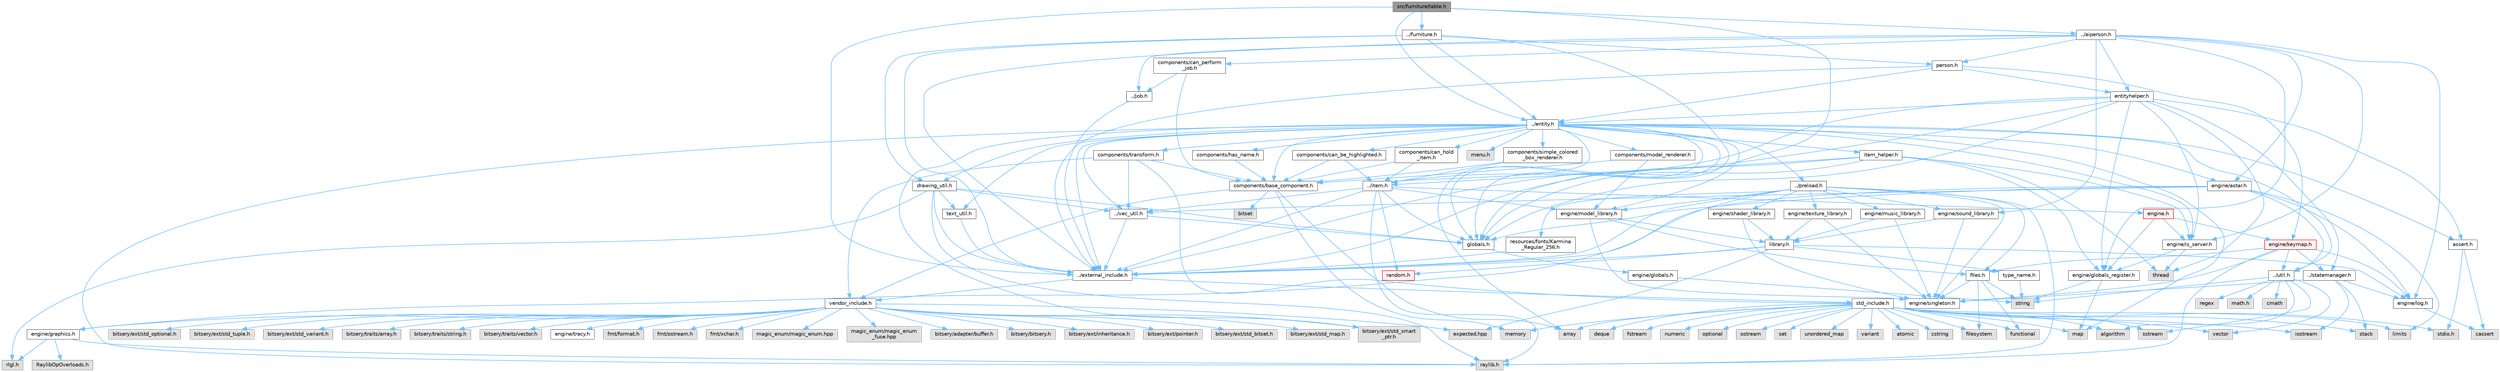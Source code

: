 digraph "src/furniture/table.h"
{
 // LATEX_PDF_SIZE
  bgcolor="transparent";
  edge [fontname=Helvetica,fontsize=10,labelfontname=Helvetica,labelfontsize=10];
  node [fontname=Helvetica,fontsize=10,shape=box,height=0.2,width=0.4];
  Node1 [label="src/furniture/table.h",height=0.2,width=0.4,color="gray40", fillcolor="grey60", style="filled", fontcolor="black",tooltip=" "];
  Node1 -> Node2 [color="steelblue1",style="solid"];
  Node2 [label="../external_include.h",height=0.2,width=0.4,color="grey40", fillcolor="white", style="filled",URL="$d7/daf/external__include_8h.html",tooltip=" "];
  Node2 -> Node3 [color="steelblue1",style="solid"];
  Node3 [label="std_include.h",height=0.2,width=0.4,color="grey40", fillcolor="white", style="filled",URL="$d4/dae/std__include_8h.html",tooltip=" "];
  Node3 -> Node4 [color="steelblue1",style="solid"];
  Node4 [label="stdio.h",height=0.2,width=0.4,color="grey60", fillcolor="#E0E0E0", style="filled",tooltip=" "];
  Node3 -> Node5 [color="steelblue1",style="solid"];
  Node5 [label="algorithm",height=0.2,width=0.4,color="grey60", fillcolor="#E0E0E0", style="filled",tooltip=" "];
  Node3 -> Node6 [color="steelblue1",style="solid"];
  Node6 [label="array",height=0.2,width=0.4,color="grey60", fillcolor="#E0E0E0", style="filled",tooltip=" "];
  Node3 -> Node7 [color="steelblue1",style="solid"];
  Node7 [label="atomic",height=0.2,width=0.4,color="grey60", fillcolor="#E0E0E0", style="filled",tooltip=" "];
  Node3 -> Node8 [color="steelblue1",style="solid"];
  Node8 [label="cstring",height=0.2,width=0.4,color="grey60", fillcolor="#E0E0E0", style="filled",tooltip=" "];
  Node3 -> Node9 [color="steelblue1",style="solid"];
  Node9 [label="deque",height=0.2,width=0.4,color="grey60", fillcolor="#E0E0E0", style="filled",tooltip=" "];
  Node3 -> Node10 [color="steelblue1",style="solid"];
  Node10 [label="filesystem",height=0.2,width=0.4,color="grey60", fillcolor="#E0E0E0", style="filled",tooltip=" "];
  Node3 -> Node11 [color="steelblue1",style="solid"];
  Node11 [label="fstream",height=0.2,width=0.4,color="grey60", fillcolor="#E0E0E0", style="filled",tooltip=" "];
  Node3 -> Node12 [color="steelblue1",style="solid"];
  Node12 [label="functional",height=0.2,width=0.4,color="grey60", fillcolor="#E0E0E0", style="filled",tooltip=" "];
  Node3 -> Node13 [color="steelblue1",style="solid"];
  Node13 [label="iostream",height=0.2,width=0.4,color="grey60", fillcolor="#E0E0E0", style="filled",tooltip=" "];
  Node3 -> Node14 [color="steelblue1",style="solid"];
  Node14 [label="limits",height=0.2,width=0.4,color="grey60", fillcolor="#E0E0E0", style="filled",tooltip=" "];
  Node3 -> Node15 [color="steelblue1",style="solid"];
  Node15 [label="map",height=0.2,width=0.4,color="grey60", fillcolor="#E0E0E0", style="filled",tooltip=" "];
  Node3 -> Node16 [color="steelblue1",style="solid"];
  Node16 [label="memory",height=0.2,width=0.4,color="grey60", fillcolor="#E0E0E0", style="filled",tooltip=" "];
  Node3 -> Node17 [color="steelblue1",style="solid"];
  Node17 [label="numeric",height=0.2,width=0.4,color="grey60", fillcolor="#E0E0E0", style="filled",tooltip=" "];
  Node3 -> Node18 [color="steelblue1",style="solid"];
  Node18 [label="optional",height=0.2,width=0.4,color="grey60", fillcolor="#E0E0E0", style="filled",tooltip=" "];
  Node3 -> Node19 [color="steelblue1",style="solid"];
  Node19 [label="ostream",height=0.2,width=0.4,color="grey60", fillcolor="#E0E0E0", style="filled",tooltip=" "];
  Node3 -> Node20 [color="steelblue1",style="solid"];
  Node20 [label="set",height=0.2,width=0.4,color="grey60", fillcolor="#E0E0E0", style="filled",tooltip=" "];
  Node3 -> Node21 [color="steelblue1",style="solid"];
  Node21 [label="sstream",height=0.2,width=0.4,color="grey60", fillcolor="#E0E0E0", style="filled",tooltip=" "];
  Node3 -> Node22 [color="steelblue1",style="solid"];
  Node22 [label="stack",height=0.2,width=0.4,color="grey60", fillcolor="#E0E0E0", style="filled",tooltip=" "];
  Node3 -> Node23 [color="steelblue1",style="solid"];
  Node23 [label="unordered_map",height=0.2,width=0.4,color="grey60", fillcolor="#E0E0E0", style="filled",tooltip=" "];
  Node3 -> Node24 [color="steelblue1",style="solid"];
  Node24 [label="variant",height=0.2,width=0.4,color="grey60", fillcolor="#E0E0E0", style="filled",tooltip=" "];
  Node3 -> Node25 [color="steelblue1",style="solid"];
  Node25 [label="vector",height=0.2,width=0.4,color="grey60", fillcolor="#E0E0E0", style="filled",tooltip=" "];
  Node2 -> Node26 [color="steelblue1",style="solid"];
  Node26 [label="vendor_include.h",height=0.2,width=0.4,color="grey40", fillcolor="white", style="filled",URL="$d6/dba/vendor__include_8h.html",tooltip=" "];
  Node26 -> Node27 [color="steelblue1",style="solid"];
  Node27 [label="engine/graphics.h",height=0.2,width=0.4,color="grey40", fillcolor="white", style="filled",URL="$d7/d04/graphics_8h.html",tooltip=" "];
  Node27 -> Node28 [color="steelblue1",style="solid"];
  Node28 [label="raylib.h",height=0.2,width=0.4,color="grey60", fillcolor="#E0E0E0", style="filled",tooltip=" "];
  Node27 -> Node29 [color="steelblue1",style="solid"];
  Node29 [label="rlgl.h",height=0.2,width=0.4,color="grey60", fillcolor="#E0E0E0", style="filled",tooltip=" "];
  Node27 -> Node30 [color="steelblue1",style="solid"];
  Node30 [label="RaylibOpOverloads.h",height=0.2,width=0.4,color="grey60", fillcolor="#E0E0E0", style="filled",tooltip=" "];
  Node26 -> Node31 [color="steelblue1",style="solid"];
  Node31 [label="fmt/format.h",height=0.2,width=0.4,color="grey60", fillcolor="#E0E0E0", style="filled",tooltip=" "];
  Node26 -> Node32 [color="steelblue1",style="solid"];
  Node32 [label="fmt/ostream.h",height=0.2,width=0.4,color="grey60", fillcolor="#E0E0E0", style="filled",tooltip=" "];
  Node26 -> Node33 [color="steelblue1",style="solid"];
  Node33 [label="fmt/xchar.h",height=0.2,width=0.4,color="grey60", fillcolor="#E0E0E0", style="filled",tooltip=" "];
  Node26 -> Node34 [color="steelblue1",style="solid"];
  Node34 [label="expected.hpp",height=0.2,width=0.4,color="grey60", fillcolor="#E0E0E0", style="filled",tooltip=" "];
  Node26 -> Node35 [color="steelblue1",style="solid"];
  Node35 [label="magic_enum/magic_enum.hpp",height=0.2,width=0.4,color="grey60", fillcolor="#E0E0E0", style="filled",tooltip=" "];
  Node26 -> Node36 [color="steelblue1",style="solid"];
  Node36 [label="magic_enum/magic_enum\l_fuse.hpp",height=0.2,width=0.4,color="grey60", fillcolor="#E0E0E0", style="filled",tooltip=" "];
  Node26 -> Node37 [color="steelblue1",style="solid"];
  Node37 [label="bitsery/adapter/buffer.h",height=0.2,width=0.4,color="grey60", fillcolor="#E0E0E0", style="filled",tooltip=" "];
  Node26 -> Node38 [color="steelblue1",style="solid"];
  Node38 [label="bitsery/bitsery.h",height=0.2,width=0.4,color="grey60", fillcolor="#E0E0E0", style="filled",tooltip=" "];
  Node26 -> Node39 [color="steelblue1",style="solid"];
  Node39 [label="bitsery/ext/inheritance.h",height=0.2,width=0.4,color="grey60", fillcolor="#E0E0E0", style="filled",tooltip=" "];
  Node26 -> Node40 [color="steelblue1",style="solid"];
  Node40 [label="bitsery/ext/pointer.h",height=0.2,width=0.4,color="grey60", fillcolor="#E0E0E0", style="filled",tooltip=" "];
  Node26 -> Node41 [color="steelblue1",style="solid"];
  Node41 [label="bitsery/ext/std_bitset.h",height=0.2,width=0.4,color="grey60", fillcolor="#E0E0E0", style="filled",tooltip=" "];
  Node26 -> Node42 [color="steelblue1",style="solid"];
  Node42 [label="bitsery/ext/std_map.h",height=0.2,width=0.4,color="grey60", fillcolor="#E0E0E0", style="filled",tooltip=" "];
  Node26 -> Node43 [color="steelblue1",style="solid"];
  Node43 [label="bitsery/ext/std_optional.h",height=0.2,width=0.4,color="grey60", fillcolor="#E0E0E0", style="filled",tooltip=" "];
  Node26 -> Node44 [color="steelblue1",style="solid"];
  Node44 [label="bitsery/ext/std_smart\l_ptr.h",height=0.2,width=0.4,color="grey60", fillcolor="#E0E0E0", style="filled",tooltip=" "];
  Node26 -> Node45 [color="steelblue1",style="solid"];
  Node45 [label="bitsery/ext/std_tuple.h",height=0.2,width=0.4,color="grey60", fillcolor="#E0E0E0", style="filled",tooltip=" "];
  Node26 -> Node46 [color="steelblue1",style="solid"];
  Node46 [label="bitsery/ext/std_variant.h",height=0.2,width=0.4,color="grey60", fillcolor="#E0E0E0", style="filled",tooltip=" "];
  Node26 -> Node47 [color="steelblue1",style="solid"];
  Node47 [label="bitsery/traits/array.h",height=0.2,width=0.4,color="grey60", fillcolor="#E0E0E0", style="filled",tooltip=" "];
  Node26 -> Node48 [color="steelblue1",style="solid"];
  Node48 [label="bitsery/traits/string.h",height=0.2,width=0.4,color="grey60", fillcolor="#E0E0E0", style="filled",tooltip=" "];
  Node26 -> Node49 [color="steelblue1",style="solid"];
  Node49 [label="bitsery/traits/vector.h",height=0.2,width=0.4,color="grey60", fillcolor="#E0E0E0", style="filled",tooltip=" "];
  Node26 -> Node50 [color="steelblue1",style="solid"];
  Node50 [label="engine/tracy.h",height=0.2,width=0.4,color="grey40", fillcolor="white", style="filled",URL="$d6/d15/tracy_8h.html",tooltip=" "];
  Node1 -> Node51 [color="steelblue1",style="solid"];
  Node51 [label="../entity.h",height=0.2,width=0.4,color="grey40", fillcolor="white", style="filled",URL="$d8/d83/entity_8h.html",tooltip=" "];
  Node51 -> Node44 [color="steelblue1",style="solid"];
  Node51 -> Node52 [color="steelblue1",style="solid"];
  Node52 [label="components/base_component.h",height=0.2,width=0.4,color="grey40", fillcolor="white", style="filled",URL="$d5/dbb/base__component_8h.html",tooltip=" "];
  Node52 -> Node6 [color="steelblue1",style="solid"];
  Node52 -> Node53 [color="steelblue1",style="solid"];
  Node53 [label="bitset",height=0.2,width=0.4,color="grey60", fillcolor="#E0E0E0", style="filled",tooltip=" "];
  Node52 -> Node16 [color="steelblue1",style="solid"];
  Node52 -> Node26 [color="steelblue1",style="solid"];
  Node51 -> Node54 [color="steelblue1",style="solid"];
  Node54 [label="components/can_be_highlighted.h",height=0.2,width=0.4,color="grey40", fillcolor="white", style="filled",URL="$db/d75/can__be__highlighted_8h.html",tooltip=" "];
  Node54 -> Node55 [color="steelblue1",style="solid"];
  Node55 [label="../item.h",height=0.2,width=0.4,color="grey40", fillcolor="white", style="filled",URL="$df/d1f/item_8h.html",tooltip=" "];
  Node55 -> Node2 [color="steelblue1",style="solid"];
  Node55 -> Node56 [color="steelblue1",style="solid"];
  Node56 [label="engine.h",height=0.2,width=0.4,color="red", fillcolor="#FFF0F0", style="filled",URL="$d1/d55/engine_8h.html",tooltip=" "];
  Node56 -> Node63 [color="steelblue1",style="solid"];
  Node63 [label="engine/globals_register.h",height=0.2,width=0.4,color="grey40", fillcolor="white", style="filled",URL="$db/da1/globals__register_8h.html",tooltip=" "];
  Node63 -> Node15 [color="steelblue1",style="solid"];
  Node63 -> Node64 [color="steelblue1",style="solid"];
  Node64 [label="string",height=0.2,width=0.4,color="grey60", fillcolor="#E0E0E0", style="filled",tooltip=" "];
  Node56 -> Node65 [color="steelblue1",style="solid"];
  Node65 [label="engine/is_server.h",height=0.2,width=0.4,color="grey40", fillcolor="white", style="filled",URL="$d6/db9/is__server_8h.html",tooltip=" "];
  Node65 -> Node66 [color="steelblue1",style="solid"];
  Node66 [label="thread",height=0.2,width=0.4,color="grey60", fillcolor="#E0E0E0", style="filled",tooltip=" "];
  Node65 -> Node63 [color="steelblue1",style="solid"];
  Node56 -> Node67 [color="steelblue1",style="solid"];
  Node67 [label="engine/keymap.h",height=0.2,width=0.4,color="red", fillcolor="#FFF0F0", style="filled",URL="$da/d9a/keymap_8h.html",tooltip=" "];
  Node67 -> Node28 [color="steelblue1",style="solid"];
  Node67 -> Node69 [color="steelblue1",style="solid"];
  Node69 [label="../statemanager.h",height=0.2,width=0.4,color="grey40", fillcolor="white", style="filled",URL="$d2/d5f/statemanager_8h.html",tooltip=" "];
  Node69 -> Node13 [color="steelblue1",style="solid"];
  Node69 -> Node22 [color="steelblue1",style="solid"];
  Node69 -> Node70 [color="steelblue1",style="solid"];
  Node70 [label="engine/log.h",height=0.2,width=0.4,color="grey40", fillcolor="white", style="filled",URL="$d7/d7f/log_8h.html",tooltip=" "];
  Node70 -> Node71 [color="steelblue1",style="solid"];
  Node71 [label="cassert",height=0.2,width=0.4,color="grey60", fillcolor="#E0E0E0", style="filled",tooltip=" "];
  Node69 -> Node72 [color="steelblue1",style="solid"];
  Node72 [label="engine/singleton.h",height=0.2,width=0.4,color="grey40", fillcolor="white", style="filled",URL="$d4/d0b/singleton_8h.html",tooltip=" "];
  Node67 -> Node73 [color="steelblue1",style="solid"];
  Node73 [label="../util.h",height=0.2,width=0.4,color="grey40", fillcolor="white", style="filled",URL="$d8/d3c/util_8h.html",tooltip=" "];
  Node73 -> Node74 [color="steelblue1",style="solid"];
  Node74 [label="math.h",height=0.2,width=0.4,color="grey60", fillcolor="#E0E0E0", style="filled",tooltip=" "];
  Node73 -> Node5 [color="steelblue1",style="solid"];
  Node73 -> Node75 [color="steelblue1",style="solid"];
  Node75 [label="cmath",height=0.2,width=0.4,color="grey60", fillcolor="#E0E0E0", style="filled",tooltip=" "];
  Node73 -> Node76 [color="steelblue1",style="solid"];
  Node76 [label="regex",height=0.2,width=0.4,color="grey60", fillcolor="#E0E0E0", style="filled",tooltip=" "];
  Node73 -> Node21 [color="steelblue1",style="solid"];
  Node73 -> Node64 [color="steelblue1",style="solid"];
  Node73 -> Node25 [color="steelblue1",style="solid"];
  Node67 -> Node77 [color="steelblue1",style="solid"];
  Node77 [label="files.h",height=0.2,width=0.4,color="grey40", fillcolor="white", style="filled",URL="$dd/d20/files_8h.html",tooltip=" "];
  Node77 -> Node10 [color="steelblue1",style="solid"];
  Node77 -> Node12 [color="steelblue1",style="solid"];
  Node77 -> Node64 [color="steelblue1",style="solid"];
  Node77 -> Node72 [color="steelblue1",style="solid"];
  Node67 -> Node70 [color="steelblue1",style="solid"];
  Node67 -> Node72 [color="steelblue1",style="solid"];
  Node55 -> Node95 [color="steelblue1",style="solid"];
  Node95 [label="engine/model_library.h",height=0.2,width=0.4,color="grey40", fillcolor="white", style="filled",URL="$d0/dd0/model__library_8h.html",tooltip=" "];
  Node95 -> Node77 [color="steelblue1",style="solid"];
  Node95 -> Node96 [color="steelblue1",style="solid"];
  Node96 [label="library.h",height=0.2,width=0.4,color="grey40", fillcolor="white", style="filled",URL="$dd/d08/library_8h.html",tooltip=" "];
  Node96 -> Node2 [color="steelblue1",style="solid"];
  Node96 -> Node34 [color="steelblue1",style="solid"];
  Node96 -> Node70 [color="steelblue1",style="solid"];
  Node96 -> Node97 [color="steelblue1",style="solid"];
  Node97 [label="random.h",height=0.2,width=0.4,color="red", fillcolor="#FFF0F0", style="filled",URL="$d1/d79/random_8h.html",tooltip=" "];
  Node96 -> Node99 [color="steelblue1",style="solid"];
  Node99 [label="type_name.h",height=0.2,width=0.4,color="grey40", fillcolor="white", style="filled",URL="$d3/d31/type__name_8h.html",tooltip=" "];
  Node99 -> Node64 [color="steelblue1",style="solid"];
  Node95 -> Node72 [color="steelblue1",style="solid"];
  Node55 -> Node97 [color="steelblue1",style="solid"];
  Node55 -> Node86 [color="steelblue1",style="solid"];
  Node86 [label="globals.h",height=0.2,width=0.4,color="grey40", fillcolor="white", style="filled",URL="$d5/d87/globals_8h.html",tooltip=" "];
  Node86 -> Node87 [color="steelblue1",style="solid"];
  Node87 [label="engine/globals.h",height=0.2,width=0.4,color="grey40", fillcolor="white", style="filled",URL="$d4/df4/engine_2globals_8h.html",tooltip=" "];
  Node87 -> Node64 [color="steelblue1",style="solid"];
  Node55 -> Node28 [color="steelblue1",style="solid"];
  Node55 -> Node85 [color="steelblue1",style="solid"];
  Node85 [label="../vec_util.h",height=0.2,width=0.4,color="grey40", fillcolor="white", style="filled",URL="$d0/d3f/vec__util_8h.html",tooltip=" "];
  Node85 -> Node2 [color="steelblue1",style="solid"];
  Node85 -> Node86 [color="steelblue1",style="solid"];
  Node54 -> Node52 [color="steelblue1",style="solid"];
  Node51 -> Node108 [color="steelblue1",style="solid"];
  Node108 [label="components/can_hold\l_item.h",height=0.2,width=0.4,color="grey40", fillcolor="white", style="filled",URL="$dc/d28/can__hold__item_8h.html",tooltip=" "];
  Node108 -> Node55 [color="steelblue1",style="solid"];
  Node108 -> Node52 [color="steelblue1",style="solid"];
  Node51 -> Node109 [color="steelblue1",style="solid"];
  Node109 [label="components/has_name.h",height=0.2,width=0.4,color="grey40", fillcolor="white", style="filled",URL="$df/da4/has__name_8h.html",tooltip=" "];
  Node109 -> Node52 [color="steelblue1",style="solid"];
  Node51 -> Node110 [color="steelblue1",style="solid"];
  Node110 [label="components/model_renderer.h",height=0.2,width=0.4,color="grey40", fillcolor="white", style="filled",URL="$df/df8/model__renderer_8h.html",tooltip=" "];
  Node110 -> Node95 [color="steelblue1",style="solid"];
  Node110 -> Node52 [color="steelblue1",style="solid"];
  Node51 -> Node111 [color="steelblue1",style="solid"];
  Node111 [label="components/simple_colored\l_box_renderer.h",height=0.2,width=0.4,color="grey40", fillcolor="white", style="filled",URL="$d7/d5e/simple__colored__box__renderer_8h.html",tooltip=" "];
  Node111 -> Node55 [color="steelblue1",style="solid"];
  Node111 -> Node52 [color="steelblue1",style="solid"];
  Node51 -> Node112 [color="steelblue1",style="solid"];
  Node112 [label="components/transform.h",height=0.2,width=0.4,color="grey40", fillcolor="white", style="filled",URL="$d2/d80/transform_8h.html",tooltip=" "];
  Node112 -> Node3 [color="steelblue1",style="solid"];
  Node112 -> Node85 [color="steelblue1",style="solid"];
  Node112 -> Node26 [color="steelblue1",style="solid"];
  Node112 -> Node52 [color="steelblue1",style="solid"];
  Node51 -> Node88 [color="steelblue1",style="solid"];
  Node88 [label="assert.h",height=0.2,width=0.4,color="grey40", fillcolor="white", style="filled",URL="$dc/da7/assert_8h.html",tooltip=" "];
  Node88 -> Node4 [color="steelblue1",style="solid"];
  Node88 -> Node71 [color="steelblue1",style="solid"];
  Node51 -> Node2 [color="steelblue1",style="solid"];
  Node51 -> Node6 [color="steelblue1",style="solid"];
  Node51 -> Node15 [color="steelblue1",style="solid"];
  Node51 -> Node113 [color="steelblue1",style="solid"];
  Node113 [label="drawing_util.h",height=0.2,width=0.4,color="grey40", fillcolor="white", style="filled",URL="$df/db6/drawing__util_8h.html",tooltip=" "];
  Node113 -> Node2 [color="steelblue1",style="solid"];
  Node113 -> Node86 [color="steelblue1",style="solid"];
  Node113 -> Node28 [color="steelblue1",style="solid"];
  Node113 -> Node29 [color="steelblue1",style="solid"];
  Node113 -> Node114 [color="steelblue1",style="solid"];
  Node114 [label="text_util.h",height=0.2,width=0.4,color="grey40", fillcolor="white", style="filled",URL="$d4/d78/text__util_8h.html",tooltip=" "];
  Node114 -> Node2 [color="steelblue1",style="solid"];
  Node113 -> Node85 [color="steelblue1",style="solid"];
  Node51 -> Node115 [color="steelblue1",style="solid"];
  Node115 [label="engine/astar.h",height=0.2,width=0.4,color="grey40", fillcolor="white", style="filled",URL="$d8/d56/astar_8h.html",tooltip=" "];
  Node115 -> Node14 [color="steelblue1",style="solid"];
  Node115 -> Node2 [color="steelblue1",style="solid"];
  Node115 -> Node86 [color="steelblue1",style="solid"];
  Node115 -> Node73 [color="steelblue1",style="solid"];
  Node115 -> Node85 [color="steelblue1",style="solid"];
  Node115 -> Node70 [color="steelblue1",style="solid"];
  Node51 -> Node65 [color="steelblue1",style="solid"];
  Node51 -> Node95 [color="steelblue1",style="solid"];
  Node51 -> Node86 [color="steelblue1",style="solid"];
  Node51 -> Node55 [color="steelblue1",style="solid"];
  Node51 -> Node116 [color="steelblue1",style="solid"];
  Node116 [label="item_helper.h",height=0.2,width=0.4,color="grey40", fillcolor="white", style="filled",URL="$d0/d4e/item__helper_8h.html",tooltip=" "];
  Node116 -> Node66 [color="steelblue1",style="solid"];
  Node116 -> Node2 [color="steelblue1",style="solid"];
  Node116 -> Node63 [color="steelblue1",style="solid"];
  Node116 -> Node65 [color="steelblue1",style="solid"];
  Node116 -> Node86 [color="steelblue1",style="solid"];
  Node116 -> Node55 [color="steelblue1",style="solid"];
  Node51 -> Node117 [color="steelblue1",style="solid"];
  Node117 [label="menu.h",height=0.2,width=0.4,color="grey60", fillcolor="#E0E0E0", style="filled",tooltip=" "];
  Node51 -> Node94 [color="steelblue1",style="solid"];
  Node94 [label="../preload.h",height=0.2,width=0.4,color="grey40", fillcolor="white", style="filled",URL="$d5/d34/preload_8h.html",tooltip=" "];
  Node94 -> Node2 [color="steelblue1",style="solid"];
  Node94 -> Node27 [color="steelblue1",style="solid"];
  Node94 -> Node72 [color="steelblue1",style="solid"];
  Node94 -> Node28 [color="steelblue1",style="solid"];
  Node94 -> Node77 [color="steelblue1",style="solid"];
  Node94 -> Node95 [color="steelblue1",style="solid"];
  Node94 -> Node100 [color="steelblue1",style="solid"];
  Node100 [label="engine/music_library.h",height=0.2,width=0.4,color="grey40", fillcolor="white", style="filled",URL="$dc/d33/music__library_8h.html",tooltip=" "];
  Node100 -> Node96 [color="steelblue1",style="solid"];
  Node100 -> Node72 [color="steelblue1",style="solid"];
  Node94 -> Node101 [color="steelblue1",style="solid"];
  Node101 [label="engine/shader_library.h",height=0.2,width=0.4,color="grey40", fillcolor="white", style="filled",URL="$d1/d27/shader__library_8h.html",tooltip=" "];
  Node101 -> Node96 [color="steelblue1",style="solid"];
  Node101 -> Node72 [color="steelblue1",style="solid"];
  Node94 -> Node102 [color="steelblue1",style="solid"];
  Node102 [label="engine/sound_library.h",height=0.2,width=0.4,color="grey40", fillcolor="white", style="filled",URL="$d5/d04/sound__library_8h.html",tooltip=" "];
  Node102 -> Node96 [color="steelblue1",style="solid"];
  Node102 -> Node72 [color="steelblue1",style="solid"];
  Node94 -> Node103 [color="steelblue1",style="solid"];
  Node103 [label="engine/texture_library.h",height=0.2,width=0.4,color="grey40", fillcolor="white", style="filled",URL="$d5/d33/texture__library_8h.html",tooltip=" "];
  Node103 -> Node96 [color="steelblue1",style="solid"];
  Node103 -> Node72 [color="steelblue1",style="solid"];
  Node94 -> Node104 [color="steelblue1",style="solid"];
  Node104 [label="resources/fonts/Karmina\l_Regular_256.h",height=0.2,width=0.4,color="grey40", fillcolor="white", style="filled",URL="$d2/de0/_karmina___regular__256_8h.html",tooltip=" "];
  Node104 -> Node2 [color="steelblue1",style="solid"];
  Node51 -> Node28 [color="steelblue1",style="solid"];
  Node51 -> Node114 [color="steelblue1",style="solid"];
  Node51 -> Node73 [color="steelblue1",style="solid"];
  Node51 -> Node85 [color="steelblue1",style="solid"];
  Node1 -> Node86 [color="steelblue1",style="solid"];
  Node1 -> Node118 [color="steelblue1",style="solid"];
  Node118 [label="../aiperson.h",height=0.2,width=0.4,color="grey40", fillcolor="white", style="filled",URL="$d4/d16/aiperson_8h.html",tooltip=" "];
  Node118 -> Node2 [color="steelblue1",style="solid"];
  Node118 -> Node115 [color="steelblue1",style="solid"];
  Node118 -> Node63 [color="steelblue1",style="solid"];
  Node118 -> Node65 [color="steelblue1",style="solid"];
  Node118 -> Node70 [color="steelblue1",style="solid"];
  Node118 -> Node102 [color="steelblue1",style="solid"];
  Node118 -> Node119 [color="steelblue1",style="solid"];
  Node119 [label="components/can_perform\l_job.h",height=0.2,width=0.4,color="grey40", fillcolor="white", style="filled",URL="$de/df1/can__perform__job_8h.html",tooltip=" "];
  Node119 -> Node120 [color="steelblue1",style="solid"];
  Node120 [label="../job.h",height=0.2,width=0.4,color="grey40", fillcolor="white", style="filled",URL="$d3/d6a/job_8h.html",tooltip=" "];
  Node120 -> Node2 [color="steelblue1",style="solid"];
  Node119 -> Node52 [color="steelblue1",style="solid"];
  Node118 -> Node121 [color="steelblue1",style="solid"];
  Node121 [label="entityhelper.h",height=0.2,width=0.4,color="grey40", fillcolor="white", style="filled",URL="$d9/d3c/entityhelper_8h.html",tooltip=" "];
  Node121 -> Node66 [color="steelblue1",style="solid"];
  Node121 -> Node88 [color="steelblue1",style="solid"];
  Node121 -> Node2 [color="steelblue1",style="solid"];
  Node121 -> Node63 [color="steelblue1",style="solid"];
  Node121 -> Node65 [color="steelblue1",style="solid"];
  Node121 -> Node86 [color="steelblue1",style="solid"];
  Node121 -> Node51 [color="steelblue1",style="solid"];
  Node121 -> Node55 [color="steelblue1",style="solid"];
  Node121 -> Node69 [color="steelblue1",style="solid"];
  Node118 -> Node120 [color="steelblue1",style="solid"];
  Node118 -> Node122 [color="steelblue1",style="solid"];
  Node122 [label="person.h",height=0.2,width=0.4,color="grey40", fillcolor="white", style="filled",URL="$d4/d98/person_8h.html",tooltip=" "];
  Node122 -> Node2 [color="steelblue1",style="solid"];
  Node122 -> Node51 [color="steelblue1",style="solid"];
  Node122 -> Node121 [color="steelblue1",style="solid"];
  Node122 -> Node67 [color="steelblue1",style="solid"];
  Node1 -> Node123 [color="steelblue1",style="solid"];
  Node123 [label="../furniture.h",height=0.2,width=0.4,color="grey40", fillcolor="white", style="filled",URL="$d1/d57/furniture_8h.html",tooltip=" "];
  Node123 -> Node113 [color="steelblue1",style="solid"];
  Node123 -> Node2 [color="steelblue1",style="solid"];
  Node123 -> Node51 [color="steelblue1",style="solid"];
  Node123 -> Node86 [color="steelblue1",style="solid"];
  Node123 -> Node122 [color="steelblue1",style="solid"];
}
